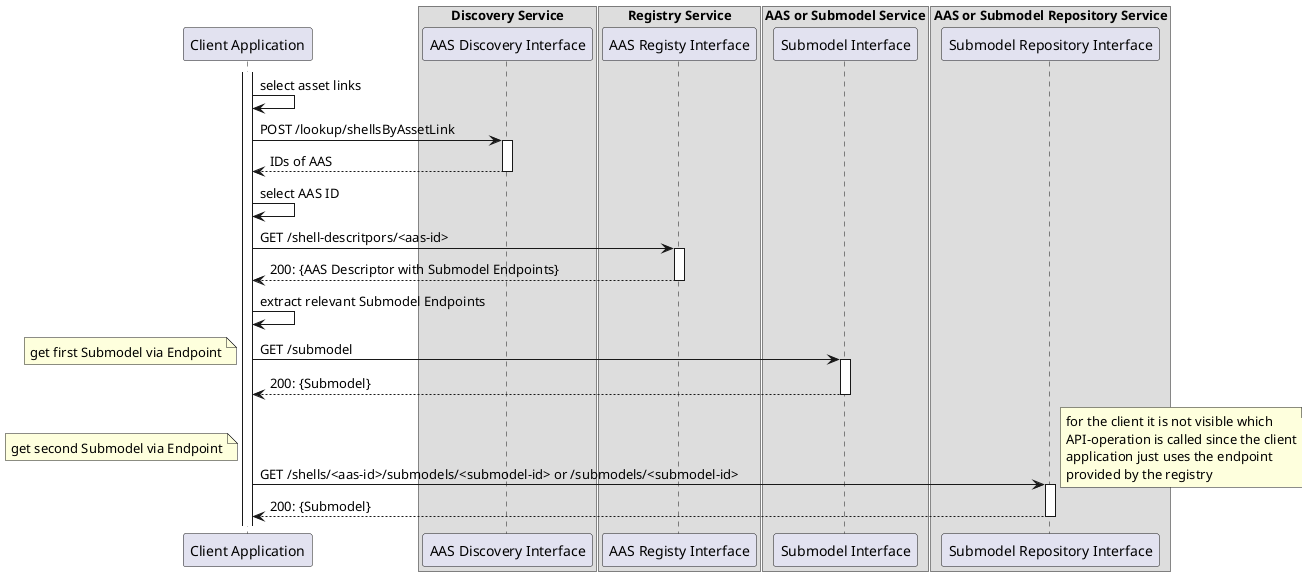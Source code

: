 @startuml
participant Client as "Client Application"


box "Discovery Service"
  participant AASDiscovery as "AAS Discovery Interface"
end box

box "Registry Service"
   participant AASRegistry as "AAS Registy Interface"
end box

box "AAS or Submodel Service"
  participant iSM as "Submodel Interface"
end box

box "AAS or Submodel Repository Service"
  participant SMRepo as "Submodel Repository Interface"
end box

activate Client
Client -> Client : select asset links

Client -> AASDiscovery: POST /lookup/shellsByAssetLink
activate AASDiscovery
Client <-- AASDiscovery : IDs of AAS
deactivate AASDiscovery
Client -> Client : select AAS ID


Client -> AASRegistry : GET /shell-descritpors/<aas-id>
activate AASRegistry
Client <-- AASRegistry : 200: {AAS Descriptor with Submodel Endpoints}
deactivate AASRegistry
Client -> Client : extract relevant Submodel Endpoints


Client -> iSM : GET /submodel
activate iSM
note left
get first Submodel via Endpoint
end note
Client <-- iSM : 200: {Submodel}
deactivate iSM

Client -> SMRepo: GET /shells/<aas-id>/submodels/<submodel-id> or /submodels/<submodel-id>
activate SMRepo
note left
get second Submodel via Endpoint
end note
note right
for the client it is not visible which
API-operation is called since the client
application just uses the endpoint
provided by the registry
end note

Client <-- SMRepo : 200: {Submodel}
deactivate SMRepo

@enduml
